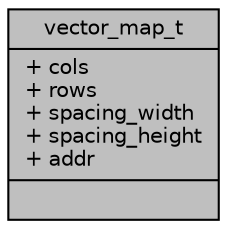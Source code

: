 digraph "vector_map_t"
{
 // INTERACTIVE_SVG=YES
 // LATEX_PDF_SIZE
  bgcolor="transparent";
  edge [fontname="Helvetica",fontsize="10",labelfontname="Helvetica",labelfontsize="10"];
  node [fontname="Helvetica",fontsize="10",shape=record];
  Node1 [label="{vector_map_t\n|+ cols\l+ rows\l+ spacing_width\l+ spacing_height\l+ addr\l|}",height=0.2,width=0.4,color="black", fillcolor="grey75", style="filled", fontcolor="black",tooltip="vector map."];
}
